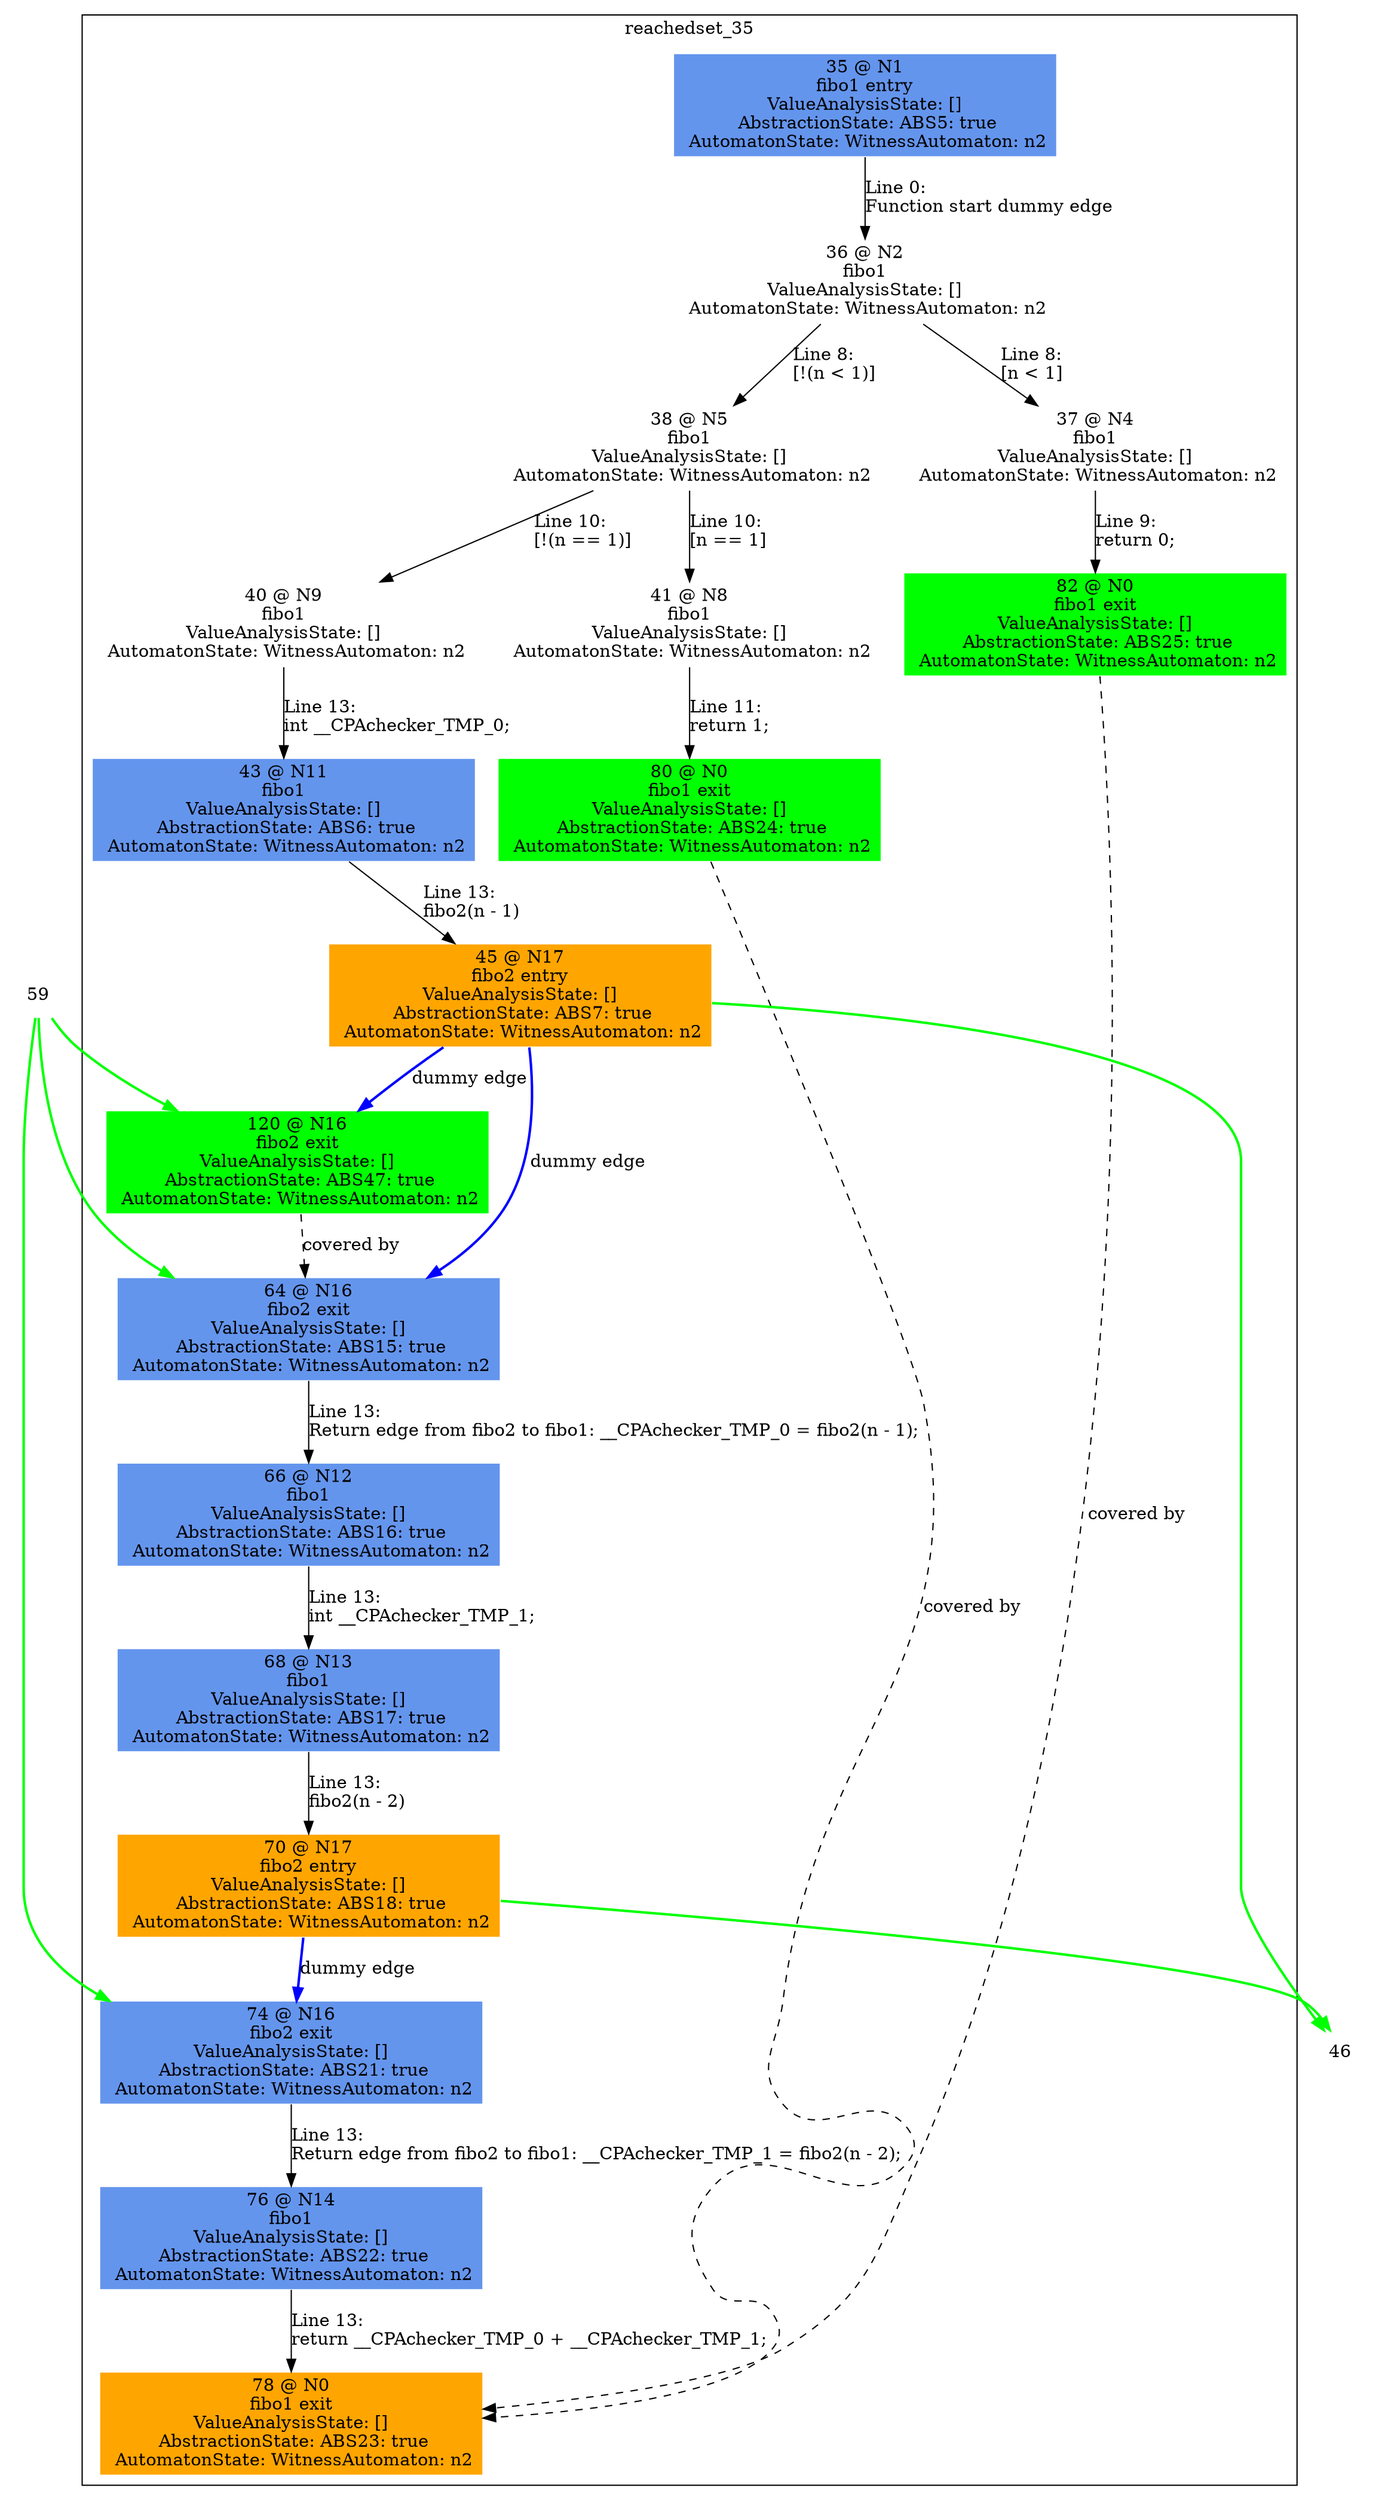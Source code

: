 digraph ARG {
node [style="filled" shape="box" color="white"]
subgraph cluster_35 {
label="reachedset_35"
35 [fillcolor="cornflowerblue" label="35 @ N1\nfibo1 entry\nValueAnalysisState: []\n AbstractionState: ABS5: true\n AutomatonState: WitnessAutomaton: n2\n" id="35"]
36 [label="36 @ N2\nfibo1\nValueAnalysisState: []\n AutomatonState: WitnessAutomaton: n2\n" id="36"]
38 [label="38 @ N5\nfibo1\nValueAnalysisState: []\n AutomatonState: WitnessAutomaton: n2\n" id="38"]
41 [label="41 @ N8\nfibo1\nValueAnalysisState: []\n AutomatonState: WitnessAutomaton: n2\n" id="41"]
80 [fillcolor="green" label="80 @ N0\nfibo1 exit\nValueAnalysisState: []\n AbstractionState: ABS24: true\n AutomatonState: WitnessAutomaton: n2\n" id="80"]
40 [label="40 @ N9\nfibo1\nValueAnalysisState: []\n AutomatonState: WitnessAutomaton: n2\n" id="40"]
43 [fillcolor="cornflowerblue" label="43 @ N11\nfibo1\nValueAnalysisState: []\n AbstractionState: ABS6: true\n AutomatonState: WitnessAutomaton: n2\n" id="43"]
45 [fillcolor="orange" label="45 @ N17\nfibo2 entry\nValueAnalysisState: []\n AbstractionState: ABS7: true\n AutomatonState: WitnessAutomaton: n2\n" id="45"]
120 [fillcolor="green" label="120 @ N16\nfibo2 exit\nValueAnalysisState: []\n AbstractionState: ABS47: true\n AutomatonState: WitnessAutomaton: n2\n" id="120"]
64 [fillcolor="cornflowerblue" label="64 @ N16\nfibo2 exit\nValueAnalysisState: []\n AbstractionState: ABS15: true\n AutomatonState: WitnessAutomaton: n2\n" id="64"]
66 [fillcolor="cornflowerblue" label="66 @ N12\nfibo1\nValueAnalysisState: []\n AbstractionState: ABS16: true\n AutomatonState: WitnessAutomaton: n2\n" id="66"]
68 [fillcolor="cornflowerblue" label="68 @ N13\nfibo1\nValueAnalysisState: []\n AbstractionState: ABS17: true\n AutomatonState: WitnessAutomaton: n2\n" id="68"]
70 [fillcolor="orange" label="70 @ N17\nfibo2 entry\nValueAnalysisState: []\n AbstractionState: ABS18: true\n AutomatonState: WitnessAutomaton: n2\n" id="70"]
74 [fillcolor="cornflowerblue" label="74 @ N16\nfibo2 exit\nValueAnalysisState: []\n AbstractionState: ABS21: true\n AutomatonState: WitnessAutomaton: n2\n" id="74"]
76 [fillcolor="cornflowerblue" label="76 @ N14\nfibo1\nValueAnalysisState: []\n AbstractionState: ABS22: true\n AutomatonState: WitnessAutomaton: n2\n" id="76"]
78 [fillcolor="orange" label="78 @ N0\nfibo1 exit\nValueAnalysisState: []\n AbstractionState: ABS23: true\n AutomatonState: WitnessAutomaton: n2\n" id="78"]
37 [label="37 @ N4\nfibo1\nValueAnalysisState: []\n AutomatonState: WitnessAutomaton: n2\n" id="37"]
82 [fillcolor="green" label="82 @ N0\nfibo1 exit\nValueAnalysisState: []\n AbstractionState: ABS25: true\n AutomatonState: WitnessAutomaton: n2\n" id="82"]
35 -> 36 [label="Line 0: \lFunction start dummy edge\l" id="35 -> 36"]
36 -> 37 [label="Line 8: \l[n < 1]\l" id="36 -> 37"]
36 -> 38 [label="Line 8: \l[!(n < 1)]\l" id="36 -> 38"]
38 -> 40 [label="Line 10: \l[!(n == 1)]\l" id="38 -> 40"]
38 -> 41 [label="Line 10: \l[n == 1]\l" id="38 -> 41"]
41 -> 80 [label="Line 11: \lreturn 1;\l" id="41 -> 80"]
40 -> 43 [label="Line 13: \lint __CPAchecker_TMP_0;\l" id="40 -> 43"]
43 -> 45 [label="Line 13: \lfibo2(n - 1)\l" id="43 -> 45"]
45 -> 64 [style="bold" color="blue" label="dummy edge" id="45 -> 64"]
45 -> 120 [style="bold" color="blue" label="dummy edge" id="45 -> 120"]
120 -> 64 [style="dashed" weight="0" label="covered by"]
64 -> 66 [label="Line 13: \lReturn edge from fibo2 to fibo1: __CPAchecker_TMP_0 = fibo2(n - 1);\l" id="64 -> 66"]
66 -> 68 [label="Line 13: \lint __CPAchecker_TMP_1;\l" id="66 -> 68"]
68 -> 70 [label="Line 13: \lfibo2(n - 2)\l" id="68 -> 70"]
70 -> 74 [style="bold" color="blue" label="dummy edge" id="70 -> 74"]
74 -> 76 [label="Line 13: \lReturn edge from fibo2 to fibo1: __CPAchecker_TMP_1 = fibo2(n - 2);\l" id="74 -> 76"]
76 -> 78 [label="Line 13: \lreturn __CPAchecker_TMP_0 + __CPAchecker_TMP_1;\l" id="76 -> 78"]
80 -> 78 [style="dashed" weight="0" label="covered by"]
82 -> 78 [style="dashed" weight="0" label="covered by"]
37 -> 82 [label="Line 9: \lreturn 0;\l" id="37 -> 82"]
}
70 -> 46 [color=green style=bold]
45 -> 46 [color=green style=bold]
59 -> 64 [color=green style=bold]
59 -> 120 [color=green style=bold]
59 -> 74 [color=green style=bold]
}
